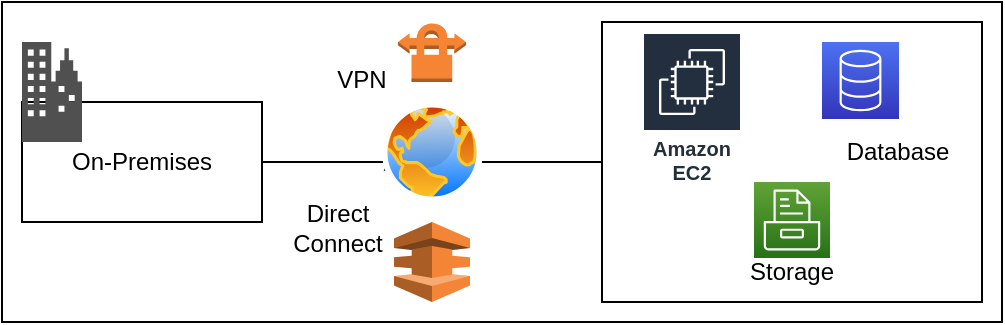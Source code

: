 <mxfile version="17.1.3" type="github">
  <diagram id="UBJlWHT-NB6BU6D0WxXO" name="Page-1">
    <mxGraphModel dx="2066" dy="1106" grid="1" gridSize="10" guides="1" tooltips="1" connect="1" arrows="1" fold="1" page="1" pageScale="1" pageWidth="827" pageHeight="1169" math="0" shadow="0">
      <root>
        <mxCell id="0" />
        <mxCell id="1" parent="0" />
        <mxCell id="lkioJ91Oa3PrAOxWYqYH-24" value="" style="rounded=0;whiteSpace=wrap;html=1;" vertex="1" parent="1">
          <mxGeometry x="160" y="490" width="500" height="160" as="geometry" />
        </mxCell>
        <mxCell id="lkioJ91Oa3PrAOxWYqYH-5" style="edgeStyle=orthogonalEdgeStyle;rounded=0;orthogonalLoop=1;jettySize=auto;html=1;entryX=0.2;entryY=0.6;entryDx=0;entryDy=0;entryPerimeter=0;" edge="1" parent="1" source="lkioJ91Oa3PrAOxWYqYH-1" target="lkioJ91Oa3PrAOxWYqYH-3">
          <mxGeometry relative="1" as="geometry" />
        </mxCell>
        <mxCell id="lkioJ91Oa3PrAOxWYqYH-1" value="On-Premises" style="rounded=0;whiteSpace=wrap;html=1;" vertex="1" parent="1">
          <mxGeometry x="170" y="540" width="120" height="60" as="geometry" />
        </mxCell>
        <mxCell id="lkioJ91Oa3PrAOxWYqYH-2" value="" style="sketch=0;pointerEvents=1;shadow=0;dashed=0;html=1;strokeColor=none;fillColor=#505050;labelPosition=center;verticalLabelPosition=bottom;verticalAlign=top;outlineConnect=0;align=center;shape=mxgraph.office.concepts.on_premises;" vertex="1" parent="1">
          <mxGeometry x="170" y="510" width="30" height="50" as="geometry" />
        </mxCell>
        <mxCell id="lkioJ91Oa3PrAOxWYqYH-21" style="edgeStyle=orthogonalEdgeStyle;rounded=0;orthogonalLoop=1;jettySize=auto;html=1;entryX=0.105;entryY=0.464;entryDx=0;entryDy=0;entryPerimeter=0;" edge="1" parent="1">
          <mxGeometry relative="1" as="geometry">
            <mxPoint x="400.0" y="569.96" as="sourcePoint" />
            <mxPoint x="479.95" y="569.96" as="targetPoint" />
          </mxGeometry>
        </mxCell>
        <mxCell id="lkioJ91Oa3PrAOxWYqYH-3" value="" style="aspect=fixed;perimeter=ellipsePerimeter;html=1;align=center;shadow=0;dashed=0;spacingTop=3;image;image=img/lib/active_directory/internet_globe.svg;" vertex="1" parent="1">
          <mxGeometry x="350" y="540" width="50" height="50" as="geometry" />
        </mxCell>
        <mxCell id="lkioJ91Oa3PrAOxWYqYH-6" value="" style="rounded=0;whiteSpace=wrap;html=1;" vertex="1" parent="1">
          <mxGeometry x="460" y="500" width="190" height="140" as="geometry" />
        </mxCell>
        <mxCell id="lkioJ91Oa3PrAOxWYqYH-9" value="" style="outlineConnect=0;dashed=0;verticalLabelPosition=bottom;verticalAlign=top;align=center;html=1;shape=mxgraph.aws3.direct_connect;fillColor=#F58536;gradientColor=none;" vertex="1" parent="1">
          <mxGeometry x="356" y="600" width="38" height="40" as="geometry" />
        </mxCell>
        <mxCell id="lkioJ91Oa3PrAOxWYqYH-11" value="" style="outlineConnect=0;dashed=0;verticalLabelPosition=bottom;verticalAlign=top;align=center;html=1;shape=mxgraph.aws3.vpn_connection;fillColor=#F58534;gradientColor=none;" vertex="1" parent="1">
          <mxGeometry x="358" y="500" width="34" height="30" as="geometry" />
        </mxCell>
        <mxCell id="lkioJ91Oa3PrAOxWYqYH-14" value="" style="sketch=0;points=[[0,0,0],[0.25,0,0],[0.5,0,0],[0.75,0,0],[1,0,0],[0,1,0],[0.25,1,0],[0.5,1,0],[0.75,1,0],[1,1,0],[0,0.25,0],[0,0.5,0],[0,0.75,0],[1,0.25,0],[1,0.5,0],[1,0.75,0]];outlineConnect=0;fontColor=#232F3E;gradientColor=#4D72F3;gradientDirection=north;fillColor=#3334B9;strokeColor=#ffffff;dashed=0;verticalLabelPosition=bottom;verticalAlign=top;align=center;html=1;fontSize=12;fontStyle=0;aspect=fixed;shape=mxgraph.aws4.resourceIcon;resIcon=mxgraph.aws4.database;" vertex="1" parent="1">
          <mxGeometry x="570" y="510" width="38.5" height="38.5" as="geometry" />
        </mxCell>
        <mxCell id="lkioJ91Oa3PrAOxWYqYH-16" value="" style="sketch=0;points=[[0,0,0],[0.25,0,0],[0.5,0,0],[0.75,0,0],[1,0,0],[0,1,0],[0.25,1,0],[0.5,1,0],[0.75,1,0],[1,1,0],[0,0.25,0],[0,0.5,0],[0,0.75,0],[1,0.25,0],[1,0.5,0],[1,0.75,0]];outlineConnect=0;fontColor=#232F3E;gradientColor=#60A337;gradientDirection=north;fillColor=#277116;strokeColor=#ffffff;dashed=0;verticalLabelPosition=bottom;verticalAlign=top;align=center;html=1;fontSize=12;fontStyle=0;aspect=fixed;shape=mxgraph.aws4.resourceIcon;resIcon=mxgraph.aws4.storage;" vertex="1" parent="1">
          <mxGeometry x="536" y="580" width="38" height="38" as="geometry" />
        </mxCell>
        <mxCell id="lkioJ91Oa3PrAOxWYqYH-18" value="Amazon EC2" style="sketch=0;outlineConnect=0;fontColor=#232F3E;gradientColor=none;strokeColor=#ffffff;fillColor=#232F3E;dashed=0;verticalLabelPosition=middle;verticalAlign=bottom;align=center;html=1;whiteSpace=wrap;fontSize=10;fontStyle=1;spacing=3;shape=mxgraph.aws4.productIcon;prIcon=mxgraph.aws4.ec2;" vertex="1" parent="1">
          <mxGeometry x="480" y="505" width="50" height="80" as="geometry" />
        </mxCell>
        <mxCell id="lkioJ91Oa3PrAOxWYqYH-19" value="VPN" style="text;html=1;strokeColor=none;fillColor=none;align=center;verticalAlign=middle;whiteSpace=wrap;rounded=0;" vertex="1" parent="1">
          <mxGeometry x="310" y="514" width="60" height="30" as="geometry" />
        </mxCell>
        <mxCell id="lkioJ91Oa3PrAOxWYqYH-20" value="Direct Connect" style="text;html=1;strokeColor=none;fillColor=none;align=center;verticalAlign=middle;whiteSpace=wrap;rounded=0;" vertex="1" parent="1">
          <mxGeometry x="298" y="588" width="60" height="30" as="geometry" />
        </mxCell>
        <mxCell id="lkioJ91Oa3PrAOxWYqYH-22" value="Database" style="text;html=1;strokeColor=none;fillColor=none;align=center;verticalAlign=middle;whiteSpace=wrap;rounded=0;" vertex="1" parent="1">
          <mxGeometry x="578" y="550" width="60" height="30" as="geometry" />
        </mxCell>
        <mxCell id="lkioJ91Oa3PrAOxWYqYH-23" value="Storage" style="text;html=1;strokeColor=none;fillColor=none;align=center;verticalAlign=middle;whiteSpace=wrap;rounded=0;" vertex="1" parent="1">
          <mxGeometry x="525" y="610" width="60" height="30" as="geometry" />
        </mxCell>
      </root>
    </mxGraphModel>
  </diagram>
</mxfile>

